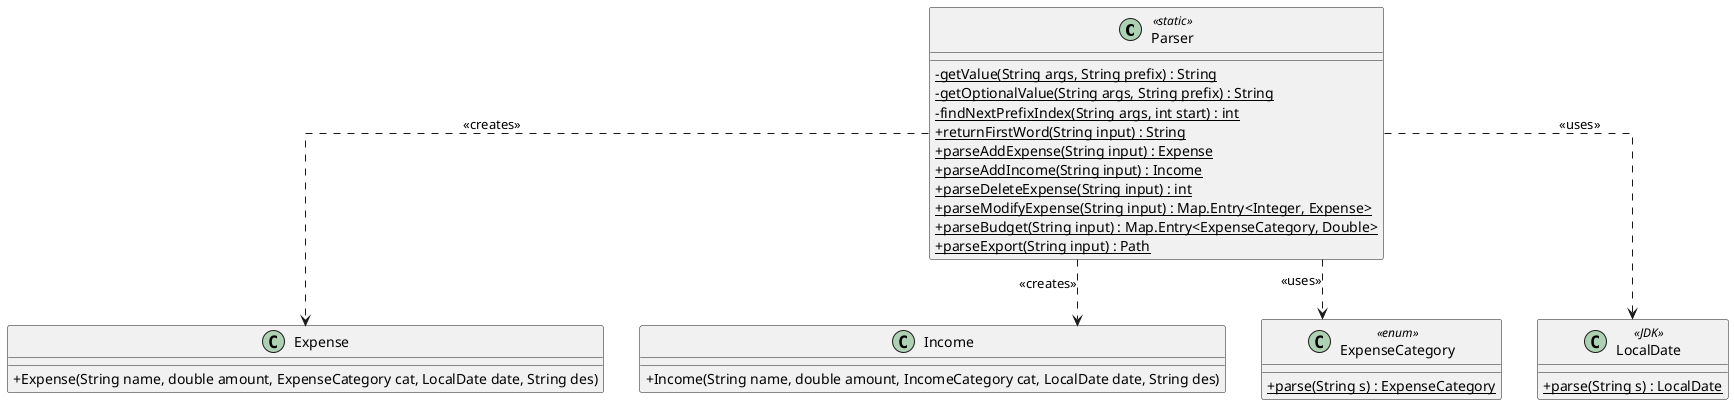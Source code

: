 @startuml
skinparam classAttributeIconSize 0
skinparam linetype ortho

class "Parser" <<static>> {
    - {static} getValue(String args, String prefix) : String
    - {static} getOptionalValue(String args, String prefix) : String
    - {static} findNextPrefixIndex(String args, int start) : int
    + {static} returnFirstWord(String input) : String
    + {static} parseAddExpense(String input) : Expense
    + {static} parseAddIncome(String input) : Income
    + {static} parseDeleteExpense(String input) : int
    + {static} parseModifyExpense(String input) : Map.Entry<Integer, Expense>
    + {static} parseBudget(String input) : Map.Entry<ExpenseCategory, Double>
    + {static} parseExport(String input) : Path
}

class Expense {
    + Expense(String name, double amount, ExpenseCategory cat, LocalDate date, String des)
}
class Income {
    + Income(String name, double amount, IncomeCategory cat, LocalDate date, String des)
}
class "ExpenseCategory" <<enum>> {
    + {static} parse(String s) : ExpenseCategory
}
class "LocalDate" <<JDK>> {
    + {static} parse(String s) : LocalDate
}

"Parser" ..> Expense : <<creates>>
"Parser" ..> Income : <<creates>>
"Parser" ..> "ExpenseCategory" : <<uses>>
"Parser" ..> "LocalDate" : <<uses>>
@enduml